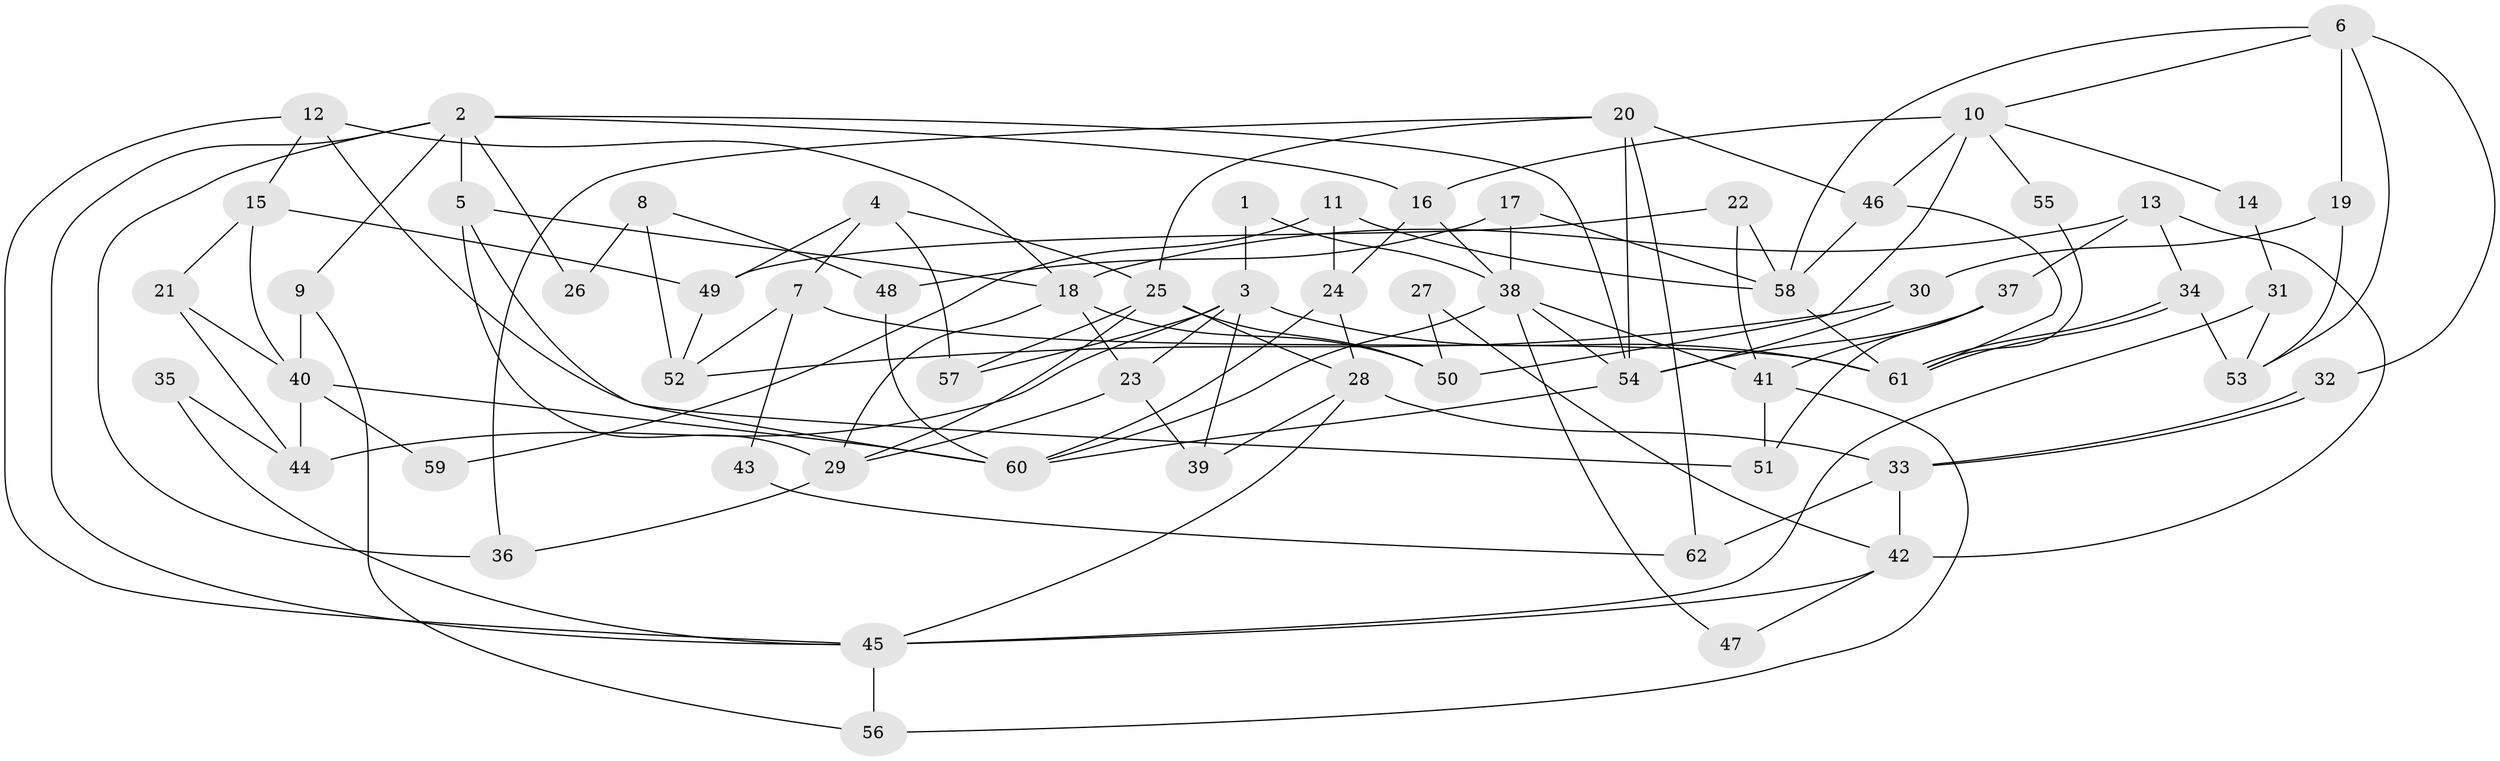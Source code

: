 // coarse degree distribution, {4: 0.25, 5: 0.18181818181818182, 7: 0.06818181818181818, 6: 0.13636363636363635, 3: 0.18181818181818182, 2: 0.1590909090909091, 9: 0.022727272727272728}
// Generated by graph-tools (version 1.1) at 2025/37/03/04/25 23:37:06]
// undirected, 62 vertices, 124 edges
graph export_dot {
  node [color=gray90,style=filled];
  1;
  2;
  3;
  4;
  5;
  6;
  7;
  8;
  9;
  10;
  11;
  12;
  13;
  14;
  15;
  16;
  17;
  18;
  19;
  20;
  21;
  22;
  23;
  24;
  25;
  26;
  27;
  28;
  29;
  30;
  31;
  32;
  33;
  34;
  35;
  36;
  37;
  38;
  39;
  40;
  41;
  42;
  43;
  44;
  45;
  46;
  47;
  48;
  49;
  50;
  51;
  52;
  53;
  54;
  55;
  56;
  57;
  58;
  59;
  60;
  61;
  62;
  1 -- 3;
  1 -- 38;
  2 -- 45;
  2 -- 54;
  2 -- 5;
  2 -- 9;
  2 -- 16;
  2 -- 26;
  2 -- 36;
  3 -- 61;
  3 -- 23;
  3 -- 39;
  3 -- 44;
  3 -- 57;
  4 -- 49;
  4 -- 57;
  4 -- 7;
  4 -- 25;
  5 -- 29;
  5 -- 18;
  5 -- 60;
  6 -- 10;
  6 -- 19;
  6 -- 32;
  6 -- 53;
  6 -- 58;
  7 -- 61;
  7 -- 43;
  7 -- 52;
  8 -- 52;
  8 -- 48;
  8 -- 26;
  9 -- 40;
  9 -- 56;
  10 -- 50;
  10 -- 46;
  10 -- 14;
  10 -- 16;
  10 -- 55;
  11 -- 58;
  11 -- 24;
  11 -- 59;
  12 -- 45;
  12 -- 18;
  12 -- 15;
  12 -- 51;
  13 -- 18;
  13 -- 37;
  13 -- 34;
  13 -- 42;
  14 -- 31;
  15 -- 21;
  15 -- 40;
  15 -- 49;
  16 -- 24;
  16 -- 38;
  17 -- 58;
  17 -- 38;
  17 -- 48;
  18 -- 29;
  18 -- 23;
  18 -- 50;
  19 -- 30;
  19 -- 53;
  20 -- 25;
  20 -- 54;
  20 -- 36;
  20 -- 46;
  20 -- 62;
  21 -- 40;
  21 -- 44;
  22 -- 58;
  22 -- 41;
  22 -- 49;
  23 -- 39;
  23 -- 29;
  24 -- 60;
  24 -- 28;
  25 -- 29;
  25 -- 28;
  25 -- 50;
  25 -- 57;
  27 -- 50;
  27 -- 42;
  28 -- 33;
  28 -- 39;
  28 -- 45;
  29 -- 36;
  30 -- 54;
  30 -- 52;
  31 -- 45;
  31 -- 53;
  32 -- 33;
  32 -- 33;
  33 -- 42;
  33 -- 62;
  34 -- 61;
  34 -- 61;
  34 -- 53;
  35 -- 45;
  35 -- 44;
  37 -- 41;
  37 -- 51;
  37 -- 54;
  38 -- 60;
  38 -- 41;
  38 -- 47;
  38 -- 54;
  40 -- 60;
  40 -- 44;
  40 -- 59;
  41 -- 56;
  41 -- 51;
  42 -- 45;
  42 -- 47;
  43 -- 62;
  45 -- 56;
  46 -- 58;
  46 -- 61;
  48 -- 60;
  49 -- 52;
  54 -- 60;
  55 -- 61;
  58 -- 61;
}
